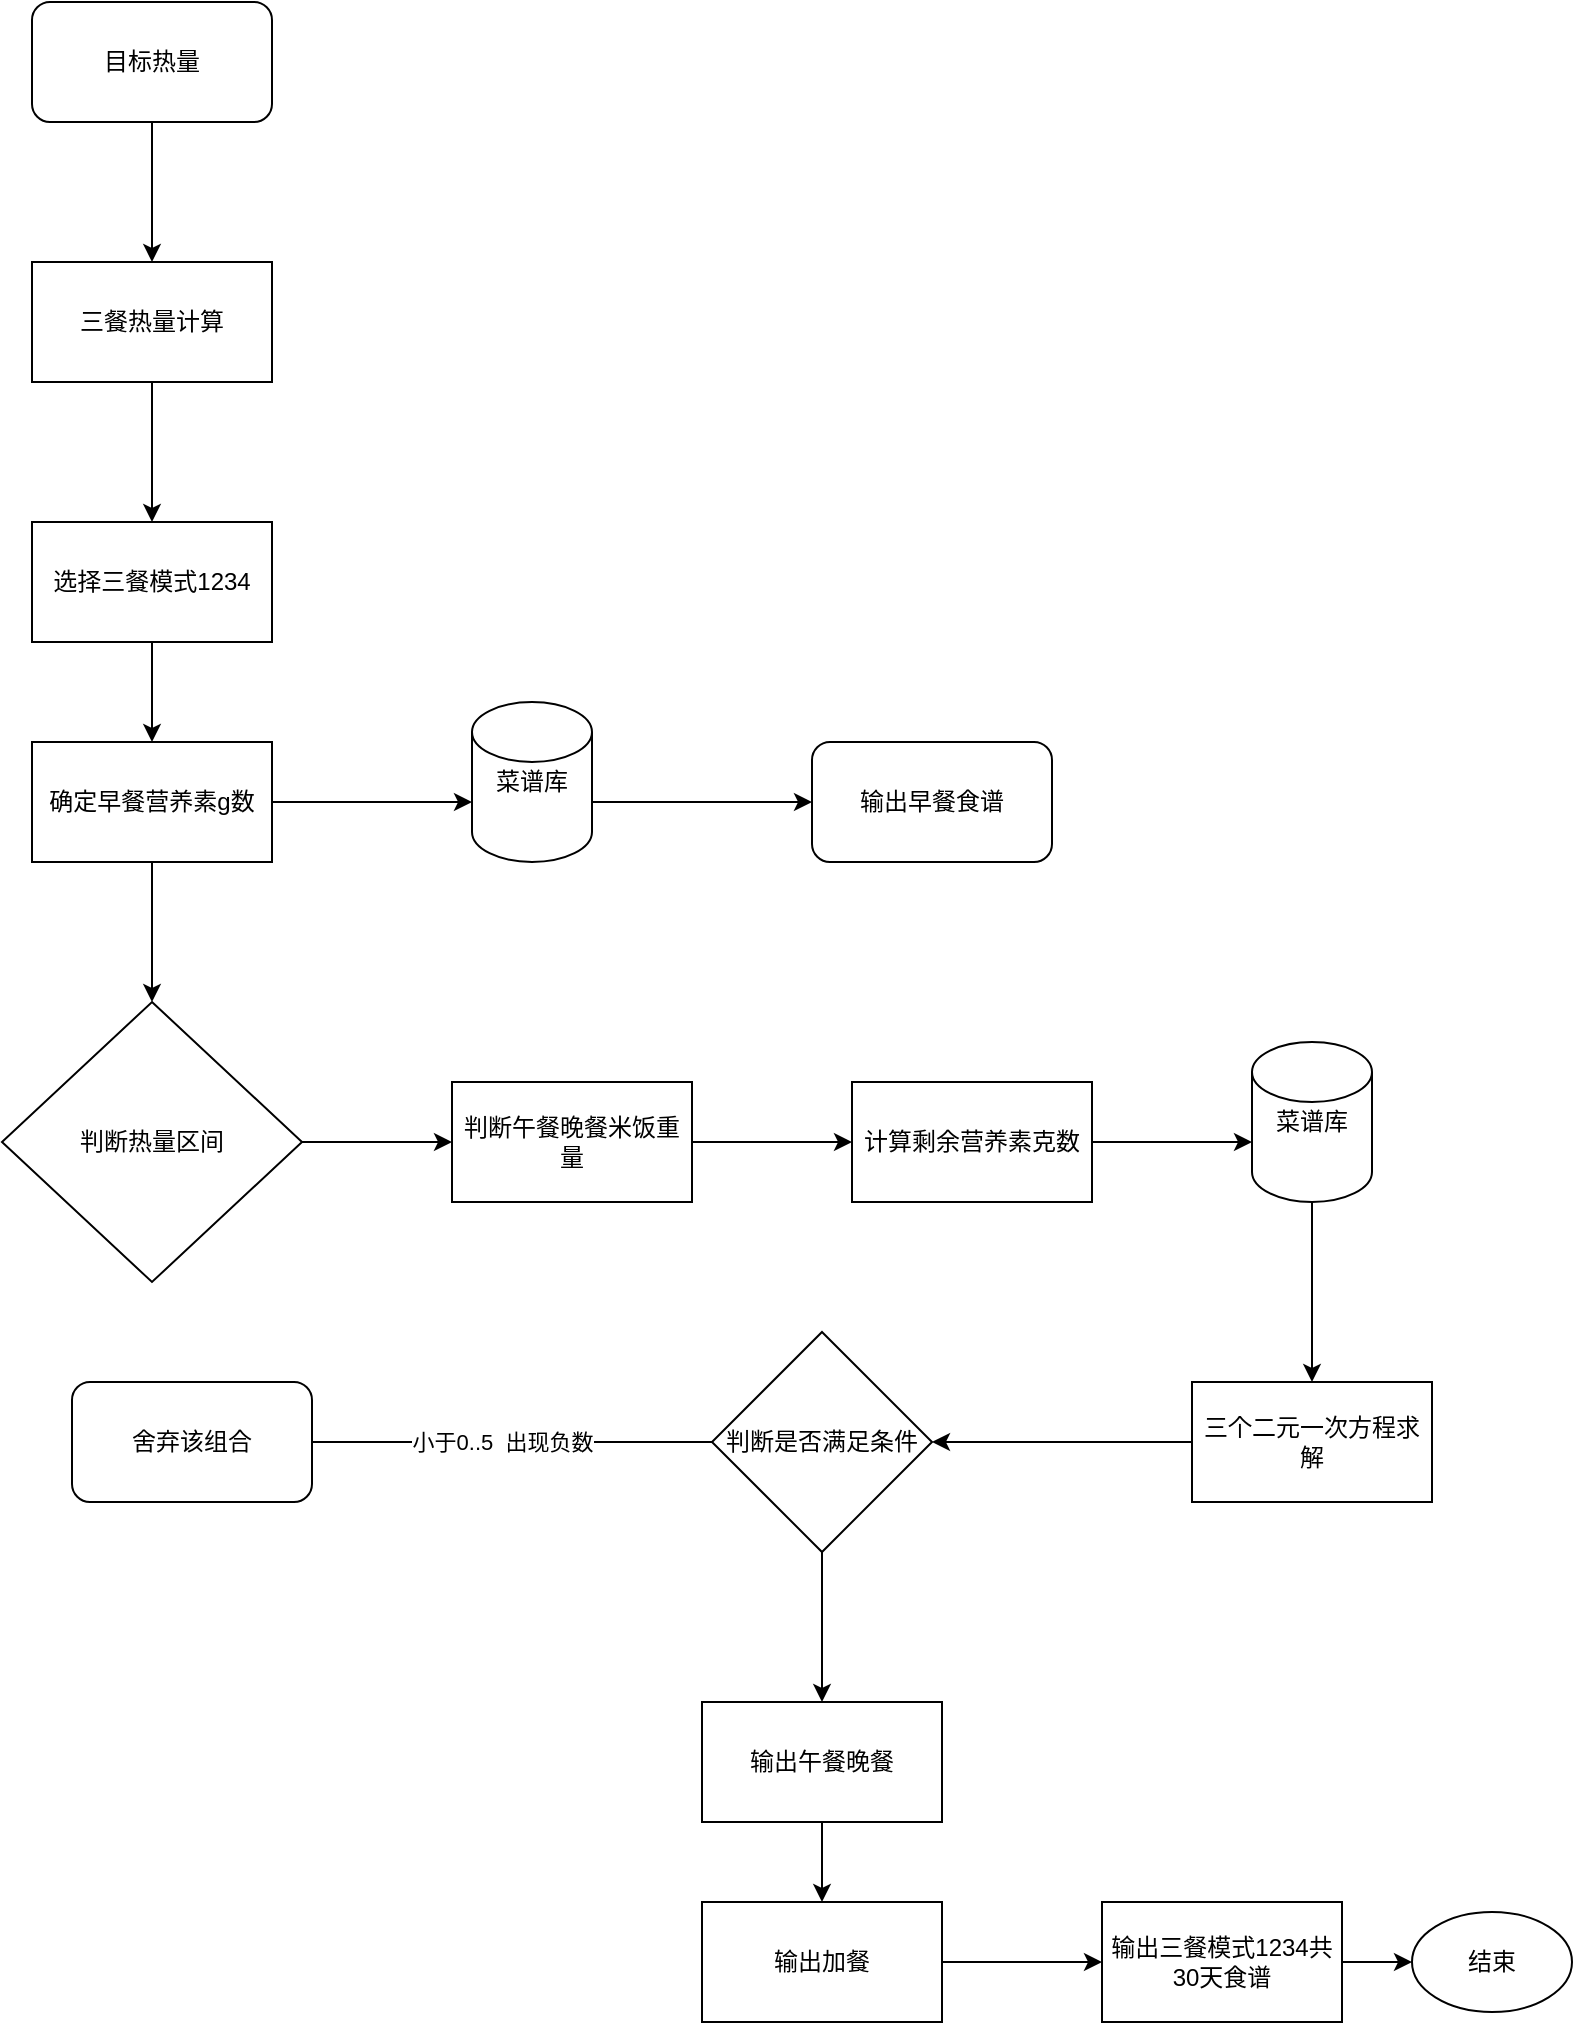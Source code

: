 <mxfile version="13.5.7" type="github"><diagram id="Nh9AZPdC2JOVqXDfJAUH" name="Page-1"><mxGraphModel dx="766" dy="478" grid="1" gridSize="10" guides="1" tooltips="1" connect="1" arrows="1" fold="1" page="1" pageScale="1" pageWidth="827" pageHeight="1169" math="0" shadow="0"><root><mxCell id="0"/><mxCell id="1" parent="0"/><mxCell id="unTd_Xrjmmu1zLo72poh-1" value="目标热量" style="rounded=1;whiteSpace=wrap;html=1;" parent="1" vertex="1"><mxGeometry x="30" y="50" width="120" height="60" as="geometry"/></mxCell><mxCell id="unTd_Xrjmmu1zLo72poh-3" value="三餐热量计算" style="rounded=0;whiteSpace=wrap;html=1;" parent="1" vertex="1"><mxGeometry x="30" y="180" width="120" height="60" as="geometry"/></mxCell><mxCell id="unTd_Xrjmmu1zLo72poh-7" value="" style="endArrow=classic;html=1;entryX=0.5;entryY=0;entryDx=0;entryDy=0;exitX=0.5;exitY=1;exitDx=0;exitDy=0;" parent="1" source="unTd_Xrjmmu1zLo72poh-1" target="unTd_Xrjmmu1zLo72poh-3" edge="1"><mxGeometry width="50" height="50" relative="1" as="geometry"><mxPoint x="570" y="440" as="sourcePoint"/><mxPoint x="620" y="390" as="targetPoint"/><Array as="points"/></mxGeometry></mxCell><mxCell id="unTd_Xrjmmu1zLo72poh-9" value="选择三餐模式1234" style="rounded=0;whiteSpace=wrap;html=1;" parent="1" vertex="1"><mxGeometry x="30" y="310" width="120" height="60" as="geometry"/></mxCell><mxCell id="unTd_Xrjmmu1zLo72poh-10" value="" style="endArrow=classic;html=1;entryX=0.5;entryY=0;entryDx=0;entryDy=0;" parent="1" target="unTd_Xrjmmu1zLo72poh-9" edge="1"><mxGeometry width="50" height="50" relative="1" as="geometry"><mxPoint x="90" y="240" as="sourcePoint"/><mxPoint x="620" y="310" as="targetPoint"/></mxGeometry></mxCell><mxCell id="unTd_Xrjmmu1zLo72poh-11" value="确定早餐营养素g数" style="rounded=0;whiteSpace=wrap;html=1;" parent="1" vertex="1"><mxGeometry x="30" y="420" width="120" height="60" as="geometry"/></mxCell><mxCell id="unTd_Xrjmmu1zLo72poh-12" value="菜谱库" style="shape=cylinder2;whiteSpace=wrap;html=1;boundedLbl=1;backgroundOutline=1;size=15;" parent="1" vertex="1"><mxGeometry x="250" y="400" width="60" height="80" as="geometry"/></mxCell><mxCell id="unTd_Xrjmmu1zLo72poh-13" value="" style="endArrow=classic;html=1;exitX=0.5;exitY=1;exitDx=0;exitDy=0;entryX=0.5;entryY=0;entryDx=0;entryDy=0;" parent="1" source="unTd_Xrjmmu1zLo72poh-9" target="unTd_Xrjmmu1zLo72poh-11" edge="1"><mxGeometry width="50" height="50" relative="1" as="geometry"><mxPoint x="550" y="550" as="sourcePoint"/><mxPoint x="600" y="500" as="targetPoint"/></mxGeometry></mxCell><mxCell id="unTd_Xrjmmu1zLo72poh-14" value="" style="endArrow=classic;html=1;exitX=1;exitY=0.5;exitDx=0;exitDy=0;" parent="1" source="unTd_Xrjmmu1zLo72poh-11" edge="1"><mxGeometry width="50" height="50" relative="1" as="geometry"><mxPoint x="550" y="550" as="sourcePoint"/><mxPoint x="250" y="450" as="targetPoint"/></mxGeometry></mxCell><mxCell id="unTd_Xrjmmu1zLo72poh-15" value="" style="endArrow=classic;html=1;exitX=1;exitY=0.625;exitDx=0;exitDy=0;exitPerimeter=0;" parent="1" source="unTd_Xrjmmu1zLo72poh-12" edge="1"><mxGeometry width="50" height="50" relative="1" as="geometry"><mxPoint x="550" y="550" as="sourcePoint"/><mxPoint x="420" y="450" as="targetPoint"/></mxGeometry></mxCell><mxCell id="unTd_Xrjmmu1zLo72poh-16" value="输出早餐食谱" style="rounded=1;whiteSpace=wrap;html=1;" parent="1" vertex="1"><mxGeometry x="420" y="420" width="120" height="60" as="geometry"/></mxCell><mxCell id="unTd_Xrjmmu1zLo72poh-17" value="" style="endArrow=classic;html=1;exitX=0.5;exitY=1;exitDx=0;exitDy=0;" parent="1" source="unTd_Xrjmmu1zLo72poh-11" edge="1"><mxGeometry width="50" height="50" relative="1" as="geometry"><mxPoint x="550" y="550" as="sourcePoint"/><mxPoint x="90" y="550" as="targetPoint"/></mxGeometry></mxCell><mxCell id="unTd_Xrjmmu1zLo72poh-18" value="判断热量区间" style="rhombus;whiteSpace=wrap;html=1;" parent="1" vertex="1"><mxGeometry x="15" y="550" width="150" height="140" as="geometry"/></mxCell><mxCell id="unTd_Xrjmmu1zLo72poh-19" value="" style="endArrow=classic;html=1;exitX=1;exitY=0.5;exitDx=0;exitDy=0;" parent="1" source="unTd_Xrjmmu1zLo72poh-18" edge="1"><mxGeometry width="50" height="50" relative="1" as="geometry"><mxPoint x="550" y="550" as="sourcePoint"/><mxPoint x="240" y="620" as="targetPoint"/></mxGeometry></mxCell><mxCell id="unTd_Xrjmmu1zLo72poh-21" value="判断午餐晚餐米饭重量" style="rounded=0;whiteSpace=wrap;html=1;" parent="1" vertex="1"><mxGeometry x="240" y="590" width="120" height="60" as="geometry"/></mxCell><mxCell id="unTd_Xrjmmu1zLo72poh-22" value="" style="endArrow=classic;html=1;exitX=1;exitY=0.5;exitDx=0;exitDy=0;" parent="1" source="unTd_Xrjmmu1zLo72poh-21" edge="1"><mxGeometry width="50" height="50" relative="1" as="geometry"><mxPoint x="550" y="550" as="sourcePoint"/><mxPoint x="440" y="620" as="targetPoint"/></mxGeometry></mxCell><mxCell id="unTd_Xrjmmu1zLo72poh-23" value="计算剩余营养素克数" style="rounded=0;whiteSpace=wrap;html=1;" parent="1" vertex="1"><mxGeometry x="440" y="590" width="120" height="60" as="geometry"/></mxCell><mxCell id="unTd_Xrjmmu1zLo72poh-24" value="菜谱库" style="shape=cylinder2;whiteSpace=wrap;html=1;boundedLbl=1;backgroundOutline=1;size=15;" parent="1" vertex="1"><mxGeometry x="640" y="570" width="60" height="80" as="geometry"/></mxCell><mxCell id="unTd_Xrjmmu1zLo72poh-25" value="" style="endArrow=classic;html=1;entryX=0;entryY=0.625;entryDx=0;entryDy=0;entryPerimeter=0;exitX=1;exitY=0.5;exitDx=0;exitDy=0;" parent="1" source="unTd_Xrjmmu1zLo72poh-23" target="unTd_Xrjmmu1zLo72poh-24" edge="1"><mxGeometry width="50" height="50" relative="1" as="geometry"><mxPoint x="550" y="550" as="sourcePoint"/><mxPoint x="600" y="500" as="targetPoint"/></mxGeometry></mxCell><mxCell id="unTd_Xrjmmu1zLo72poh-26" value="" style="endArrow=classic;html=1;" parent="1" source="unTd_Xrjmmu1zLo72poh-24" edge="1"><mxGeometry width="50" height="50" relative="1" as="geometry"><mxPoint x="670" y="660" as="sourcePoint"/><mxPoint x="670" y="740" as="targetPoint"/></mxGeometry></mxCell><mxCell id="unTd_Xrjmmu1zLo72poh-30" value="三个二元一次方程求解" style="rounded=0;whiteSpace=wrap;html=1;" parent="1" vertex="1"><mxGeometry x="610" y="740" width="120" height="60" as="geometry"/></mxCell><mxCell id="unTd_Xrjmmu1zLo72poh-31" value="判断是否满足条件" style="rhombus;whiteSpace=wrap;html=1;" parent="1" vertex="1"><mxGeometry x="370" y="715" width="110" height="110" as="geometry"/></mxCell><mxCell id="unTd_Xrjmmu1zLo72poh-32" value="" style="endArrow=classic;html=1;entryX=1;entryY=0.5;entryDx=0;entryDy=0;" parent="1" target="unTd_Xrjmmu1zLo72poh-31" edge="1"><mxGeometry width="50" height="50" relative="1" as="geometry"><mxPoint x="610" y="770" as="sourcePoint"/><mxPoint x="490" y="780" as="targetPoint"/></mxGeometry></mxCell><mxCell id="unTd_Xrjmmu1zLo72poh-34" value="小于0..5 &amp;nbsp;出现负数" style="endArrow=classic;html=1;exitX=0;exitY=0.5;exitDx=0;exitDy=0;" parent="1" source="unTd_Xrjmmu1zLo72poh-31" edge="1"><mxGeometry width="50" height="50" relative="1" as="geometry"><mxPoint x="520" y="770" as="sourcePoint"/><mxPoint x="160" y="770" as="targetPoint"/></mxGeometry></mxCell><mxCell id="unTd_Xrjmmu1zLo72poh-35" value="舍弃该组合" style="rounded=1;whiteSpace=wrap;html=1;" parent="1" vertex="1"><mxGeometry x="50" y="740" width="120" height="60" as="geometry"/></mxCell><mxCell id="unTd_Xrjmmu1zLo72poh-36" value="" style="endArrow=classic;html=1;exitX=0.5;exitY=1;exitDx=0;exitDy=0;entryX=0.5;entryY=0;entryDx=0;entryDy=0;entryPerimeter=0;" parent="1" source="unTd_Xrjmmu1zLo72poh-31" target="unTd_Xrjmmu1zLo72poh-37" edge="1"><mxGeometry width="50" height="50" relative="1" as="geometry"><mxPoint x="520" y="770" as="sourcePoint"/><mxPoint x="425" y="920" as="targetPoint"/></mxGeometry></mxCell><mxCell id="unTd_Xrjmmu1zLo72poh-37" value="输出午餐晚餐" style="rounded=0;whiteSpace=wrap;html=1;" parent="1" vertex="1"><mxGeometry x="365" y="900" width="120" height="60" as="geometry"/></mxCell><mxCell id="unTd_Xrjmmu1zLo72poh-38" value="" style="endArrow=classic;html=1;" parent="1" target="unTd_Xrjmmu1zLo72poh-39" edge="1"><mxGeometry width="50" height="50" relative="1" as="geometry"><mxPoint x="425" y="960" as="sourcePoint"/><mxPoint x="430" y="1040" as="targetPoint"/></mxGeometry></mxCell><mxCell id="unTd_Xrjmmu1zLo72poh-44" value="" style="edgeStyle=orthogonalEdgeStyle;rounded=0;orthogonalLoop=1;jettySize=auto;html=1;" parent="1" source="unTd_Xrjmmu1zLo72poh-39" target="unTd_Xrjmmu1zLo72poh-43" edge="1"><mxGeometry relative="1" as="geometry"/></mxCell><mxCell id="unTd_Xrjmmu1zLo72poh-39" value="输出加餐" style="rounded=0;whiteSpace=wrap;html=1;" parent="1" vertex="1"><mxGeometry x="365" y="1000" width="120" height="60" as="geometry"/></mxCell><mxCell id="unTd_Xrjmmu1zLo72poh-40" value="结束" style="ellipse;whiteSpace=wrap;html=1;rounded=0;" parent="1" vertex="1"><mxGeometry x="720" y="1005" width="80" height="50" as="geometry"/></mxCell><mxCell id="unTd_Xrjmmu1zLo72poh-43" value="输出三餐模式1234共30天食谱" style="whiteSpace=wrap;html=1;rounded=0;" parent="1" vertex="1"><mxGeometry x="565" y="1000" width="120" height="60" as="geometry"/></mxCell><mxCell id="unTd_Xrjmmu1zLo72poh-45" value="" style="endArrow=classic;html=1;entryX=0;entryY=0.5;entryDx=0;entryDy=0;exitX=1;exitY=0.5;exitDx=0;exitDy=0;" parent="1" source="unTd_Xrjmmu1zLo72poh-43" target="unTd_Xrjmmu1zLo72poh-40" edge="1"><mxGeometry width="50" height="50" relative="1" as="geometry"><mxPoint x="470" y="790" as="sourcePoint"/><mxPoint x="520" y="740" as="targetPoint"/></mxGeometry></mxCell></root></mxGraphModel></diagram></mxfile>